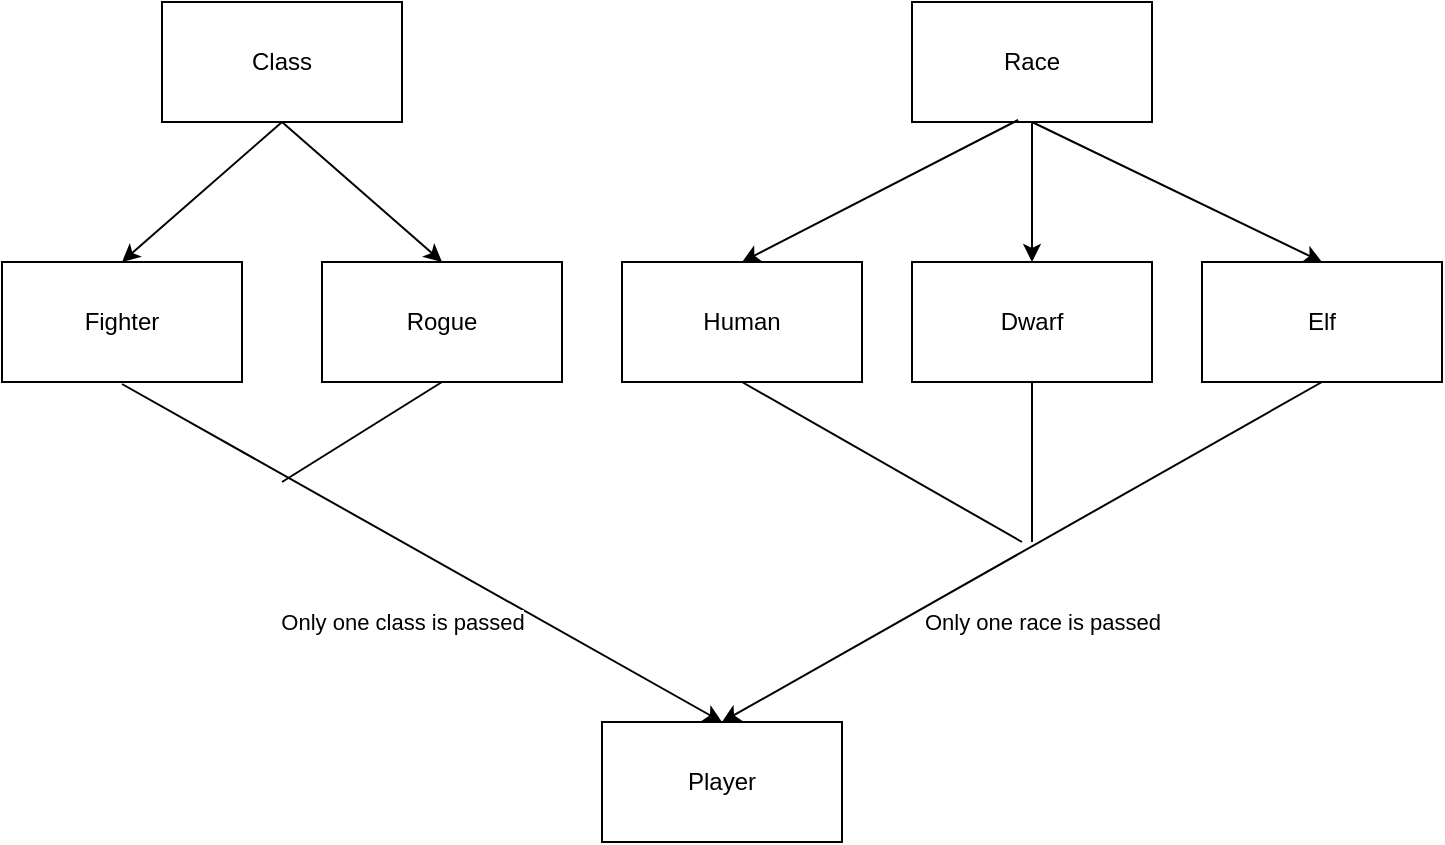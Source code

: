 <mxfile version="15.0.2" type="device"><diagram id="rQ51-So8XEMRnLGGDVeh" name="Page-1"><mxGraphModel dx="1182" dy="732" grid="1" gridSize="10" guides="1" tooltips="1" connect="1" arrows="1" fold="1" page="1" pageScale="1" pageWidth="850" pageHeight="1100" math="0" shadow="0"><root><mxCell id="0"/><mxCell id="1" parent="0"/><mxCell id="fJJwb9Z0-7n312qw_grY-1" value="Class" style="rounded=0;whiteSpace=wrap;html=1;" vertex="1" parent="1"><mxGeometry x="120" y="40" width="120" height="60" as="geometry"/></mxCell><mxCell id="fJJwb9Z0-7n312qw_grY-2" value="Race" style="rounded=0;whiteSpace=wrap;html=1;" vertex="1" parent="1"><mxGeometry x="495" y="40" width="120" height="60" as="geometry"/></mxCell><mxCell id="fJJwb9Z0-7n312qw_grY-3" value="Elf" style="rounded=0;whiteSpace=wrap;html=1;" vertex="1" parent="1"><mxGeometry x="640" y="170" width="120" height="60" as="geometry"/></mxCell><mxCell id="fJJwb9Z0-7n312qw_grY-4" value="Human" style="rounded=0;whiteSpace=wrap;html=1;" vertex="1" parent="1"><mxGeometry x="350" y="170" width="120" height="60" as="geometry"/></mxCell><mxCell id="fJJwb9Z0-7n312qw_grY-5" value="Dwarf" style="rounded=0;whiteSpace=wrap;html=1;" vertex="1" parent="1"><mxGeometry x="495" y="170" width="120" height="60" as="geometry"/></mxCell><mxCell id="fJJwb9Z0-7n312qw_grY-6" value="Fighter" style="rounded=0;whiteSpace=wrap;html=1;" vertex="1" parent="1"><mxGeometry x="40" y="170" width="120" height="60" as="geometry"/></mxCell><mxCell id="fJJwb9Z0-7n312qw_grY-7" value="Rogue" style="rounded=0;whiteSpace=wrap;html=1;" vertex="1" parent="1"><mxGeometry x="200" y="170" width="120" height="60" as="geometry"/></mxCell><mxCell id="fJJwb9Z0-7n312qw_grY-8" value="Player" style="rounded=0;whiteSpace=wrap;html=1;" vertex="1" parent="1"><mxGeometry x="340" y="400" width="120" height="60" as="geometry"/></mxCell><mxCell id="fJJwb9Z0-7n312qw_grY-12" value="" style="endArrow=classic;html=1;strokeColor=#000000;exitX=0.5;exitY=1;exitDx=0;exitDy=0;entryX=0.5;entryY=0;entryDx=0;entryDy=0;" edge="1" parent="1" source="fJJwb9Z0-7n312qw_grY-1" target="fJJwb9Z0-7n312qw_grY-7"><mxGeometry width="50" height="50" relative="1" as="geometry"><mxPoint x="235" y="170" as="sourcePoint"/><mxPoint x="285" y="120" as="targetPoint"/></mxGeometry></mxCell><mxCell id="fJJwb9Z0-7n312qw_grY-13" value="" style="endArrow=classic;html=1;strokeColor=#000000;exitX=0.5;exitY=1;exitDx=0;exitDy=0;entryX=0.5;entryY=0;entryDx=0;entryDy=0;" edge="1" parent="1" source="fJJwb9Z0-7n312qw_grY-1" target="fJJwb9Z0-7n312qw_grY-6"><mxGeometry width="50" height="50" relative="1" as="geometry"><mxPoint x="120" y="120" as="sourcePoint"/><mxPoint x="200" y="190" as="targetPoint"/></mxGeometry></mxCell><mxCell id="fJJwb9Z0-7n312qw_grY-14" value="" style="endArrow=classic;html=1;strokeColor=#000000;exitX=0.442;exitY=0.983;exitDx=0;exitDy=0;exitPerimeter=0;entryX=0.5;entryY=0;entryDx=0;entryDy=0;" edge="1" parent="1" source="fJJwb9Z0-7n312qw_grY-2" target="fJJwb9Z0-7n312qw_grY-4"><mxGeometry width="50" height="50" relative="1" as="geometry"><mxPoint x="390" y="150" as="sourcePoint"/><mxPoint x="440" y="100" as="targetPoint"/></mxGeometry></mxCell><mxCell id="fJJwb9Z0-7n312qw_grY-15" value="" style="endArrow=classic;html=1;strokeColor=#000000;exitX=0.5;exitY=1;exitDx=0;exitDy=0;entryX=0.5;entryY=0;entryDx=0;entryDy=0;" edge="1" parent="1" source="fJJwb9Z0-7n312qw_grY-2" target="fJJwb9Z0-7n312qw_grY-5"><mxGeometry width="50" height="50" relative="1" as="geometry"><mxPoint x="495" y="170" as="sourcePoint"/><mxPoint x="545" y="120" as="targetPoint"/></mxGeometry></mxCell><mxCell id="fJJwb9Z0-7n312qw_grY-16" value="" style="endArrow=classic;html=1;strokeColor=#000000;entryX=0.5;entryY=0;entryDx=0;entryDy=0;exitX=0.5;exitY=1;exitDx=0;exitDy=0;" edge="1" parent="1" source="fJJwb9Z0-7n312qw_grY-2" target="fJJwb9Z0-7n312qw_grY-3"><mxGeometry width="50" height="50" relative="1" as="geometry"><mxPoint x="590" y="160" as="sourcePoint"/><mxPoint x="640" y="110" as="targetPoint"/></mxGeometry></mxCell><mxCell id="fJJwb9Z0-7n312qw_grY-22" value="Only one class is passed" style="endArrow=classic;html=1;strokeColor=#000000;entryX=0.5;entryY=0;entryDx=0;entryDy=0;" edge="1" parent="1" target="fJJwb9Z0-7n312qw_grY-8"><mxGeometry x="0.048" y="-35" width="50" height="50" relative="1" as="geometry"><mxPoint x="100" y="231" as="sourcePoint"/><mxPoint x="270" y="340" as="targetPoint"/><mxPoint as="offset"/></mxGeometry></mxCell><mxCell id="fJJwb9Z0-7n312qw_grY-23" value="" style="endArrow=none;html=1;strokeColor=#000000;entryX=0.5;entryY=1;entryDx=0;entryDy=0;" edge="1" parent="1" target="fJJwb9Z0-7n312qw_grY-7"><mxGeometry width="50" height="50" relative="1" as="geometry"><mxPoint x="180" y="280" as="sourcePoint"/><mxPoint x="350" y="290" as="targetPoint"/></mxGeometry></mxCell><mxCell id="fJJwb9Z0-7n312qw_grY-24" value="Only one race is passed" style="endArrow=classic;html=1;strokeColor=#000000;exitX=0.5;exitY=1;exitDx=0;exitDy=0;" edge="1" parent="1" source="fJJwb9Z0-7n312qw_grY-3"><mxGeometry x="0.05" y="35" width="50" height="50" relative="1" as="geometry"><mxPoint x="560" y="380" as="sourcePoint"/><mxPoint x="400" y="400" as="targetPoint"/><mxPoint as="offset"/></mxGeometry></mxCell><mxCell id="fJJwb9Z0-7n312qw_grY-25" value="" style="endArrow=none;html=1;strokeColor=#000000;entryX=0.5;entryY=1;entryDx=0;entryDy=0;" edge="1" parent="1" target="fJJwb9Z0-7n312qw_grY-4"><mxGeometry width="50" height="50" relative="1" as="geometry"><mxPoint x="550" y="310" as="sourcePoint"/><mxPoint x="450" y="350" as="targetPoint"/></mxGeometry></mxCell><mxCell id="fJJwb9Z0-7n312qw_grY-26" value="" style="endArrow=none;html=1;strokeColor=#000000;entryX=0.5;entryY=1;entryDx=0;entryDy=0;" edge="1" parent="1" target="fJJwb9Z0-7n312qw_grY-5"><mxGeometry width="50" height="50" relative="1" as="geometry"><mxPoint x="555" y="310" as="sourcePoint"/><mxPoint x="530" y="280" as="targetPoint"/></mxGeometry></mxCell></root></mxGraphModel></diagram></mxfile>